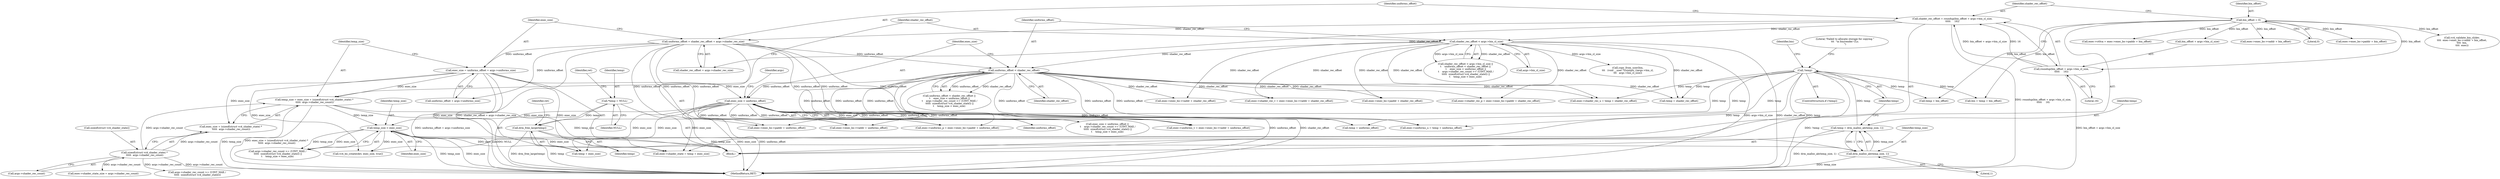 digraph "0_linux_0f2ff82e11c86c05d051cae32b58226392d33bbf@pointer" {
"1000452" [label="(Call,drm_free_large(temp))"];
"1000200" [label="(Call,!temp)"];
"1000194" [label="(Call,temp = drm_malloc_ab(temp_size, 1))"];
"1000196" [label="(Call,drm_malloc_ab(temp_size, 1))"];
"1000187" [label="(Call,temp_size < exec_size)"];
"1000152" [label="(Call,temp_size = exec_size + (sizeof(struct vc4_shader_state) *\n \t\t\t\t\t  args->shader_rec_count))"];
"1000144" [label="(Call,exec_size = uniforms_offset + args->uniforms_size)"];
"1000136" [label="(Call,uniforms_offset = shader_rec_offset + args->shader_rec_size)"];
"1000126" [label="(Call,shader_rec_offset = roundup(bin_offset + args->bin_cl_size,\n\t\t\t\t\t     16))"];
"1000128" [label="(Call,roundup(bin_offset + args->bin_cl_size,\n\t\t\t\t\t     16))"];
"1000122" [label="(Call,bin_offset = 0)"];
"1000156" [label="(Call,sizeof(struct vc4_shader_state) *\n \t\t\t\t\t  args->shader_rec_count)"];
"1000175" [label="(Call,exec_size < uniforms_offset)"];
"1000171" [label="(Call,uniforms_offset < shader_rec_offset)"];
"1000165" [label="(Call,shader_rec_offset < args->bin_cl_size)"];
"1000113" [label="(Call,*temp = NULL)"];
"1000154" [label="(Call,exec_size + (sizeof(struct vc4_shader_state) *\n \t\t\t\t\t  args->shader_rec_count))"];
"1000128" [label="(Call,roundup(bin_offset + args->bin_cl_size,\n\t\t\t\t\t     16))"];
"1000201" [label="(Identifier,temp)"];
"1000306" [label="(Call,vc4_bo_create(dev, exec_size, true))"];
"1000189" [label="(Identifier,exec_size)"];
"1000371" [label="(Call,exec->shader_rec_p = exec->exec_bo->paddr + shader_rec_offset)"];
"1000195" [label="(Identifier,temp)"];
"1000138" [label="(Call,shader_rec_offset + args->shader_rec_size)"];
"1000172" [label="(Identifier,uniforms_offset)"];
"1000175" [label="(Call,exec_size < uniforms_offset)"];
"1000176" [label="(Identifier,exec_size)"];
"1000119" [label="(Identifier,ret)"];
"1000229" [label="(Call,exec->shader_state = temp + exec_size)"];
"1000196" [label="(Call,drm_malloc_ab(temp_size, 1))"];
"1000122" [label="(Call,bin_offset = 0)"];
"1000236" [label="(Call,exec->shader_state_size = args->shader_rec_count)"];
"1000179" [label="(Call,args->shader_rec_count >= (UINT_MAX /\n \t\t\t\t\t  sizeof(struct vc4_shader_state)))"];
"1000211" [label="(Identifier,bin)"];
"1000422" [label="(Call,exec->exec_bo->vaddr + bin_offset)"];
"1000113" [label="(Call,*temp = NULL)"];
"1000226" [label="(Call,temp + uniforms_offset)"];
"1000174" [label="(Call,exec_size < uniforms_offset ||\n \t    args->shader_rec_count >= (UINT_MAX /\n \t\t\t\t\t  sizeof(struct vc4_shader_state)) ||\n\t    temp_size < exec_size)"];
"1000364" [label="(Call,exec->exec_bo->vaddr + shader_rec_offset)"];
"1000360" [label="(Call,exec->shader_rec_v = exec->exec_bo->vaddr + shader_rec_offset)"];
"1000453" [label="(Identifier,temp)"];
"1000233" [label="(Call,temp + exec_size)"];
"1000166" [label="(Identifier,shader_rec_offset)"];
"1000152" [label="(Call,temp_size = exec_size + (sizeof(struct vc4_shader_state) *\n \t\t\t\t\t  args->shader_rec_count))"];
"1000171" [label="(Call,uniforms_offset < shader_rec_offset)"];
"1000389" [label="(Call,exec->uniforms_v = exec->exec_bo->vaddr + uniforms_offset)"];
"1000159" [label="(Call,args->shader_rec_count)"];
"1000170" [label="(Call,uniforms_offset < shader_rec_offset ||\n \t    exec_size < uniforms_offset ||\n \t    args->shader_rec_count >= (UINT_MAX /\n \t\t\t\t\t  sizeof(struct vc4_shader_state)) ||\n\t    temp_size < exec_size)"];
"1000187" [label="(Call,temp_size < exec_size)"];
"1000200" [label="(Call,!temp)"];
"1000178" [label="(Call,args->shader_rec_count >= (UINT_MAX /\n \t\t\t\t\t  sizeof(struct vc4_shader_state)) ||\n\t    temp_size < exec_size)"];
"1000145" [label="(Identifier,exec_size)"];
"1000181" [label="(Identifier,args)"];
"1000219" [label="(Call,temp + shader_rec_offset)"];
"1000244" [label="(Call,copy_from_user(bin,\n\t\t\t   (void __user *)(uintptr_t)args->bin_cl,\n\t\t\t   args->bin_cl_size))"];
"1000348" [label="(Call,exec->exec_bo->paddr + bin_offset)"];
"1000404" [label="(Call,exec->exec_bo->paddr + uniforms_offset)"];
"1000177" [label="(Identifier,uniforms_offset)"];
"1000204" [label="(Literal,\"Failed to allocate storage for copying \"\n\t\t\t  \"in bin/render CLs.\n\")"];
"1000153" [label="(Identifier,temp_size)"];
"1000144" [label="(Call,exec_size = uniforms_offset + args->uniforms_size)"];
"1000137" [label="(Identifier,uniforms_offset)"];
"1000173" [label="(Identifier,shader_rec_offset)"];
"1000164" [label="(Call,shader_rec_offset < args->bin_cl_size ||\n\t    uniforms_offset < shader_rec_offset ||\n \t    exec_size < uniforms_offset ||\n \t    args->shader_rec_count >= (UINT_MAX /\n \t\t\t\t\t  sizeof(struct vc4_shader_state)) ||\n\t    temp_size < exec_size)"];
"1000222" [label="(Call,exec->uniforms_u = temp + uniforms_offset)"];
"1000212" [label="(Call,temp + bin_offset)"];
"1000127" [label="(Identifier,shader_rec_offset)"];
"1000215" [label="(Call,exec->shader_rec_u = temp + shader_rec_offset)"];
"1000455" [label="(Identifier,ret)"];
"1000199" [label="(ControlStructure,if (!temp))"];
"1000146" [label="(Call,uniforms_offset + args->uniforms_size)"];
"1000165" [label="(Call,shader_rec_offset < args->bin_cl_size)"];
"1000115" [label="(Identifier,NULL)"];
"1000198" [label="(Literal,1)"];
"1000456" [label="(MethodReturn,RET)"];
"1000156" [label="(Call,sizeof(struct vc4_shader_state) *\n \t\t\t\t\t  args->shader_rec_count)"];
"1000393" [label="(Call,exec->exec_bo->vaddr + uniforms_offset)"];
"1000105" [label="(Block,)"];
"1000194" [label="(Call,temp = drm_malloc_ab(temp_size, 1))"];
"1000197" [label="(Identifier,temp_size)"];
"1000420" [label="(Call,vc4_validate_bin_cl(dev,\n\t\t\t\t  exec->exec_bo->vaddr + bin_offset,\n\t\t\t\t  bin,\n\t\t\t\t  exec))"];
"1000375" [label="(Call,exec->exec_bo->paddr + shader_rec_offset)"];
"1000114" [label="(Identifier,temp)"];
"1000400" [label="(Call,exec->uniforms_p = exec->exec_bo->paddr + uniforms_offset)"];
"1000123" [label="(Identifier,bin_offset)"];
"1000210" [label="(Call,bin = temp + bin_offset)"];
"1000136" [label="(Call,uniforms_offset = shader_rec_offset + args->shader_rec_size)"];
"1000126" [label="(Call,shader_rec_offset = roundup(bin_offset + args->bin_cl_size,\n\t\t\t\t\t     16))"];
"1000129" [label="(Call,bin_offset + args->bin_cl_size)"];
"1000134" [label="(Literal,16)"];
"1000124" [label="(Literal,0)"];
"1000157" [label="(Call,sizeof(struct vc4_shader_state))"];
"1000167" [label="(Call,args->bin_cl_size)"];
"1000188" [label="(Identifier,temp_size)"];
"1000452" [label="(Call,drm_free_large(temp))"];
"1000344" [label="(Call,exec->ct0ca = exec->exec_bo->paddr + bin_offset)"];
"1000452" -> "1000105"  [label="AST: "];
"1000452" -> "1000453"  [label="CFG: "];
"1000453" -> "1000452"  [label="AST: "];
"1000455" -> "1000452"  [label="CFG: "];
"1000452" -> "1000456"  [label="DDG: drm_free_large(temp)"];
"1000452" -> "1000456"  [label="DDG: temp"];
"1000200" -> "1000452"  [label="DDG: temp"];
"1000113" -> "1000452"  [label="DDG: temp"];
"1000200" -> "1000199"  [label="AST: "];
"1000200" -> "1000201"  [label="CFG: "];
"1000201" -> "1000200"  [label="AST: "];
"1000204" -> "1000200"  [label="CFG: "];
"1000211" -> "1000200"  [label="CFG: "];
"1000200" -> "1000456"  [label="DDG: !temp"];
"1000194" -> "1000200"  [label="DDG: temp"];
"1000200" -> "1000210"  [label="DDG: temp"];
"1000200" -> "1000212"  [label="DDG: temp"];
"1000200" -> "1000215"  [label="DDG: temp"];
"1000200" -> "1000219"  [label="DDG: temp"];
"1000200" -> "1000222"  [label="DDG: temp"];
"1000200" -> "1000226"  [label="DDG: temp"];
"1000200" -> "1000229"  [label="DDG: temp"];
"1000200" -> "1000233"  [label="DDG: temp"];
"1000194" -> "1000105"  [label="AST: "];
"1000194" -> "1000196"  [label="CFG: "];
"1000195" -> "1000194"  [label="AST: "];
"1000196" -> "1000194"  [label="AST: "];
"1000201" -> "1000194"  [label="CFG: "];
"1000194" -> "1000456"  [label="DDG: drm_malloc_ab(temp_size, 1)"];
"1000196" -> "1000194"  [label="DDG: temp_size"];
"1000196" -> "1000194"  [label="DDG: 1"];
"1000196" -> "1000198"  [label="CFG: "];
"1000197" -> "1000196"  [label="AST: "];
"1000198" -> "1000196"  [label="AST: "];
"1000196" -> "1000456"  [label="DDG: temp_size"];
"1000187" -> "1000196"  [label="DDG: temp_size"];
"1000152" -> "1000196"  [label="DDG: temp_size"];
"1000187" -> "1000178"  [label="AST: "];
"1000187" -> "1000189"  [label="CFG: "];
"1000188" -> "1000187"  [label="AST: "];
"1000189" -> "1000187"  [label="AST: "];
"1000178" -> "1000187"  [label="CFG: "];
"1000187" -> "1000456"  [label="DDG: temp_size"];
"1000187" -> "1000456"  [label="DDG: exec_size"];
"1000187" -> "1000178"  [label="DDG: temp_size"];
"1000187" -> "1000178"  [label="DDG: exec_size"];
"1000152" -> "1000187"  [label="DDG: temp_size"];
"1000175" -> "1000187"  [label="DDG: exec_size"];
"1000187" -> "1000229"  [label="DDG: exec_size"];
"1000187" -> "1000233"  [label="DDG: exec_size"];
"1000187" -> "1000306"  [label="DDG: exec_size"];
"1000152" -> "1000105"  [label="AST: "];
"1000152" -> "1000154"  [label="CFG: "];
"1000153" -> "1000152"  [label="AST: "];
"1000154" -> "1000152"  [label="AST: "];
"1000166" -> "1000152"  [label="CFG: "];
"1000152" -> "1000456"  [label="DDG: temp_size"];
"1000152" -> "1000456"  [label="DDG: exec_size + (sizeof(struct vc4_shader_state) *\n \t\t\t\t\t  args->shader_rec_count)"];
"1000144" -> "1000152"  [label="DDG: exec_size"];
"1000156" -> "1000152"  [label="DDG: args->shader_rec_count"];
"1000144" -> "1000105"  [label="AST: "];
"1000144" -> "1000146"  [label="CFG: "];
"1000145" -> "1000144"  [label="AST: "];
"1000146" -> "1000144"  [label="AST: "];
"1000153" -> "1000144"  [label="CFG: "];
"1000144" -> "1000456"  [label="DDG: uniforms_offset + args->uniforms_size"];
"1000136" -> "1000144"  [label="DDG: uniforms_offset"];
"1000144" -> "1000154"  [label="DDG: exec_size"];
"1000144" -> "1000175"  [label="DDG: exec_size"];
"1000144" -> "1000229"  [label="DDG: exec_size"];
"1000144" -> "1000233"  [label="DDG: exec_size"];
"1000144" -> "1000306"  [label="DDG: exec_size"];
"1000136" -> "1000105"  [label="AST: "];
"1000136" -> "1000138"  [label="CFG: "];
"1000137" -> "1000136"  [label="AST: "];
"1000138" -> "1000136"  [label="AST: "];
"1000145" -> "1000136"  [label="CFG: "];
"1000136" -> "1000456"  [label="DDG: shader_rec_offset + args->shader_rec_size"];
"1000126" -> "1000136"  [label="DDG: shader_rec_offset"];
"1000136" -> "1000146"  [label="DDG: uniforms_offset"];
"1000136" -> "1000171"  [label="DDG: uniforms_offset"];
"1000136" -> "1000222"  [label="DDG: uniforms_offset"];
"1000136" -> "1000226"  [label="DDG: uniforms_offset"];
"1000136" -> "1000389"  [label="DDG: uniforms_offset"];
"1000136" -> "1000393"  [label="DDG: uniforms_offset"];
"1000136" -> "1000400"  [label="DDG: uniforms_offset"];
"1000136" -> "1000404"  [label="DDG: uniforms_offset"];
"1000126" -> "1000105"  [label="AST: "];
"1000126" -> "1000128"  [label="CFG: "];
"1000127" -> "1000126"  [label="AST: "];
"1000128" -> "1000126"  [label="AST: "];
"1000137" -> "1000126"  [label="CFG: "];
"1000126" -> "1000456"  [label="DDG: roundup(bin_offset + args->bin_cl_size,\n\t\t\t\t\t     16)"];
"1000128" -> "1000126"  [label="DDG: bin_offset + args->bin_cl_size"];
"1000128" -> "1000126"  [label="DDG: 16"];
"1000126" -> "1000138"  [label="DDG: shader_rec_offset"];
"1000126" -> "1000165"  [label="DDG: shader_rec_offset"];
"1000128" -> "1000134"  [label="CFG: "];
"1000129" -> "1000128"  [label="AST: "];
"1000134" -> "1000128"  [label="AST: "];
"1000128" -> "1000456"  [label="DDG: bin_offset + args->bin_cl_size"];
"1000122" -> "1000128"  [label="DDG: bin_offset"];
"1000122" -> "1000105"  [label="AST: "];
"1000122" -> "1000124"  [label="CFG: "];
"1000123" -> "1000122"  [label="AST: "];
"1000124" -> "1000122"  [label="AST: "];
"1000127" -> "1000122"  [label="CFG: "];
"1000122" -> "1000129"  [label="DDG: bin_offset"];
"1000122" -> "1000210"  [label="DDG: bin_offset"];
"1000122" -> "1000212"  [label="DDG: bin_offset"];
"1000122" -> "1000344"  [label="DDG: bin_offset"];
"1000122" -> "1000348"  [label="DDG: bin_offset"];
"1000122" -> "1000420"  [label="DDG: bin_offset"];
"1000122" -> "1000422"  [label="DDG: bin_offset"];
"1000156" -> "1000154"  [label="AST: "];
"1000156" -> "1000159"  [label="CFG: "];
"1000157" -> "1000156"  [label="AST: "];
"1000159" -> "1000156"  [label="AST: "];
"1000154" -> "1000156"  [label="CFG: "];
"1000156" -> "1000456"  [label="DDG: args->shader_rec_count"];
"1000156" -> "1000154"  [label="DDG: args->shader_rec_count"];
"1000156" -> "1000179"  [label="DDG: args->shader_rec_count"];
"1000156" -> "1000236"  [label="DDG: args->shader_rec_count"];
"1000175" -> "1000174"  [label="AST: "];
"1000175" -> "1000177"  [label="CFG: "];
"1000176" -> "1000175"  [label="AST: "];
"1000177" -> "1000175"  [label="AST: "];
"1000181" -> "1000175"  [label="CFG: "];
"1000174" -> "1000175"  [label="CFG: "];
"1000175" -> "1000456"  [label="DDG: exec_size"];
"1000175" -> "1000456"  [label="DDG: uniforms_offset"];
"1000175" -> "1000174"  [label="DDG: exec_size"];
"1000175" -> "1000174"  [label="DDG: uniforms_offset"];
"1000171" -> "1000175"  [label="DDG: uniforms_offset"];
"1000175" -> "1000222"  [label="DDG: uniforms_offset"];
"1000175" -> "1000226"  [label="DDG: uniforms_offset"];
"1000175" -> "1000229"  [label="DDG: exec_size"];
"1000175" -> "1000233"  [label="DDG: exec_size"];
"1000175" -> "1000306"  [label="DDG: exec_size"];
"1000175" -> "1000389"  [label="DDG: uniforms_offset"];
"1000175" -> "1000393"  [label="DDG: uniforms_offset"];
"1000175" -> "1000400"  [label="DDG: uniforms_offset"];
"1000175" -> "1000404"  [label="DDG: uniforms_offset"];
"1000171" -> "1000170"  [label="AST: "];
"1000171" -> "1000173"  [label="CFG: "];
"1000172" -> "1000171"  [label="AST: "];
"1000173" -> "1000171"  [label="AST: "];
"1000176" -> "1000171"  [label="CFG: "];
"1000170" -> "1000171"  [label="CFG: "];
"1000171" -> "1000456"  [label="DDG: uniforms_offset"];
"1000171" -> "1000456"  [label="DDG: shader_rec_offset"];
"1000171" -> "1000170"  [label="DDG: uniforms_offset"];
"1000171" -> "1000170"  [label="DDG: shader_rec_offset"];
"1000165" -> "1000171"  [label="DDG: shader_rec_offset"];
"1000171" -> "1000215"  [label="DDG: shader_rec_offset"];
"1000171" -> "1000219"  [label="DDG: shader_rec_offset"];
"1000171" -> "1000222"  [label="DDG: uniforms_offset"];
"1000171" -> "1000226"  [label="DDG: uniforms_offset"];
"1000171" -> "1000360"  [label="DDG: shader_rec_offset"];
"1000171" -> "1000364"  [label="DDG: shader_rec_offset"];
"1000171" -> "1000371"  [label="DDG: shader_rec_offset"];
"1000171" -> "1000375"  [label="DDG: shader_rec_offset"];
"1000171" -> "1000389"  [label="DDG: uniforms_offset"];
"1000171" -> "1000393"  [label="DDG: uniforms_offset"];
"1000171" -> "1000400"  [label="DDG: uniforms_offset"];
"1000171" -> "1000404"  [label="DDG: uniforms_offset"];
"1000165" -> "1000164"  [label="AST: "];
"1000165" -> "1000167"  [label="CFG: "];
"1000166" -> "1000165"  [label="AST: "];
"1000167" -> "1000165"  [label="AST: "];
"1000172" -> "1000165"  [label="CFG: "];
"1000164" -> "1000165"  [label="CFG: "];
"1000165" -> "1000456"  [label="DDG: shader_rec_offset"];
"1000165" -> "1000456"  [label="DDG: args->bin_cl_size"];
"1000165" -> "1000164"  [label="DDG: shader_rec_offset"];
"1000165" -> "1000164"  [label="DDG: args->bin_cl_size"];
"1000165" -> "1000215"  [label="DDG: shader_rec_offset"];
"1000165" -> "1000219"  [label="DDG: shader_rec_offset"];
"1000165" -> "1000244"  [label="DDG: args->bin_cl_size"];
"1000165" -> "1000360"  [label="DDG: shader_rec_offset"];
"1000165" -> "1000364"  [label="DDG: shader_rec_offset"];
"1000165" -> "1000371"  [label="DDG: shader_rec_offset"];
"1000165" -> "1000375"  [label="DDG: shader_rec_offset"];
"1000113" -> "1000105"  [label="AST: "];
"1000113" -> "1000115"  [label="CFG: "];
"1000114" -> "1000113"  [label="AST: "];
"1000115" -> "1000113"  [label="AST: "];
"1000119" -> "1000113"  [label="CFG: "];
"1000113" -> "1000456"  [label="DDG: NULL"];
}
